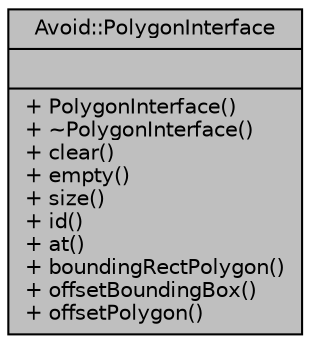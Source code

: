 digraph "Avoid::PolygonInterface"
{
  edge [fontname="Helvetica",fontsize="10",labelfontname="Helvetica",labelfontsize="10"];
  node [fontname="Helvetica",fontsize="10",shape=record];
  Node4 [label="{Avoid::PolygonInterface\n||+ PolygonInterface()\l+ ~PolygonInterface()\l+ clear()\l+ empty()\l+ size()\l+ id()\l+ at()\l+ boundingRectPolygon()\l+ offsetBoundingBox()\l+ offsetPolygon()\l}",height=0.2,width=0.4,color="black", fillcolor="grey75", style="filled", fontcolor="black"];
}
